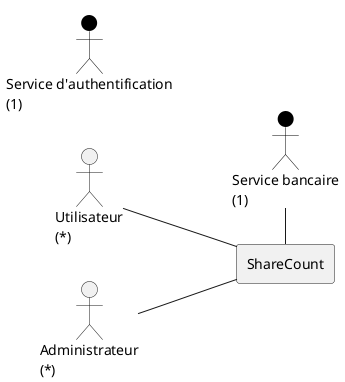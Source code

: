 @startuml "Diagramme de contexte statique"

left to right direction

skinparam actor {
BackgroundColor<< externe >> Black
BorderColor<< externe >> Black
StereotypeFontSize<< externe >> 0
}

actor "Utilisateur\n(*)" as User

actor "Administrateur\n(*)" as Admin

actor "Service bancaire\n(1)" << externe >> as SB

actor "Service d'authentification\n(1)" << externe >> as SA

rectangle "ShareCount" as SC

User -- SC
Admin -- SC
SB - SC

@enduml